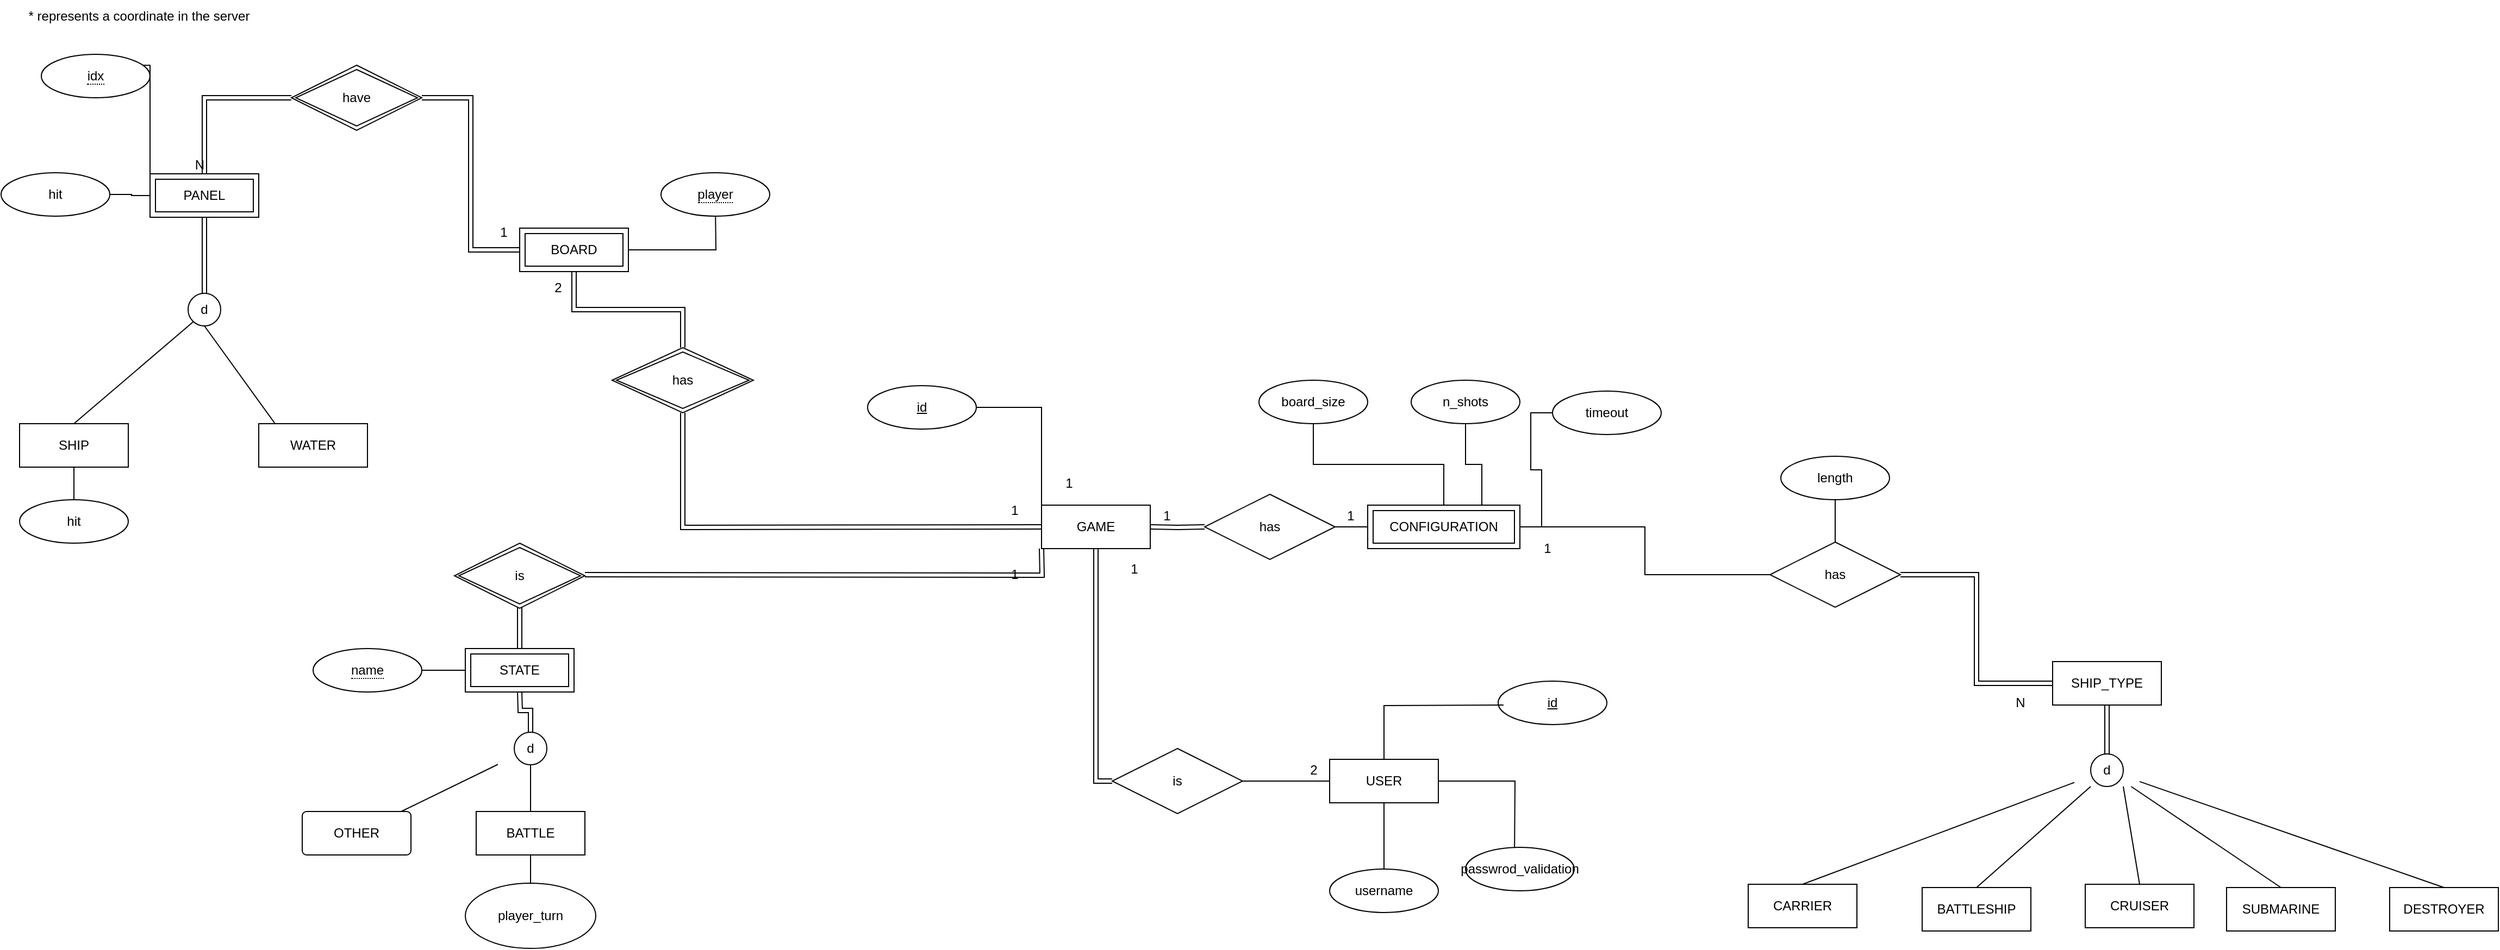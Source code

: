 <mxfile version="15.5.4" type="embed"><diagram id="sa6Q3xUmAi24UDrEMSUv" name="Página-1"><mxGraphModel dx="1155" dy="1689" grid="1" gridSize="10" guides="1" tooltips="1" connect="1" arrows="1" fold="1" page="1" pageScale="1" pageWidth="827" pageHeight="1169" math="0" shadow="0"><root><mxCell id="0"/><mxCell id="1" parent="0"/><mxCell id="XrOO0wk5_OICAEsCVDQP-19" style="edgeStyle=orthogonalEdgeStyle;rounded=0;orthogonalLoop=1;jettySize=auto;html=1;endArrow=none;endFill=0;shape=link;entryX=0;entryY=0.5;entryDx=0;entryDy=0;" parent="1" target="25" edge="1"><mxGeometry relative="1" as="geometry"><mxPoint x="180" y="85" as="sourcePoint"/><mxPoint x="180" y="152" as="targetPoint"/><Array as="points"><mxPoint x="180" y="299"/></Array></mxGeometry></mxCell><mxCell id="XrOO0wk5_OICAEsCVDQP-22" value="1" style="text;html=1;align=center;verticalAlign=middle;resizable=0;points=[];autosize=1;strokeColor=none;fillColor=none;" parent="1" vertex="1"><mxGeometry x="200" y="89" width="30" height="30" as="geometry"/></mxCell><mxCell id="84" style="edgeStyle=orthogonalEdgeStyle;rounded=0;orthogonalLoop=1;jettySize=auto;html=1;endArrow=none;endFill=0;" parent="1" source="24" edge="1"><mxGeometry relative="1" as="geometry"><mxPoint x="565" y="370" as="targetPoint"/></mxGeometry></mxCell><mxCell id="256" style="edgeStyle=orthogonalEdgeStyle;rounded=0;orthogonalLoop=1;jettySize=auto;html=1;endArrow=none;endFill=0;" parent="1" source="24" target="255" edge="1"><mxGeometry relative="1" as="geometry"/></mxCell><mxCell id="24" value="USER" style="whiteSpace=wrap;html=1;align=center;" parent="1" vertex="1"><mxGeometry x="395" y="279" width="100" height="40" as="geometry"/></mxCell><mxCell id="27" style="edgeStyle=orthogonalEdgeStyle;rounded=0;orthogonalLoop=1;jettySize=auto;html=1;endArrow=none;endFill=0;" parent="1" source="25" target="24" edge="1"><mxGeometry relative="1" as="geometry"/></mxCell><mxCell id="25" value="is" style="shape=rhombus;perimeter=rhombusPerimeter;whiteSpace=wrap;html=1;align=center;" parent="1" vertex="1"><mxGeometry x="195" y="269" width="120" height="60" as="geometry"/></mxCell><mxCell id="31" value="2" style="text;html=1;align=center;verticalAlign=middle;resizable=0;points=[];autosize=1;strokeColor=none;fillColor=none;" parent="1" vertex="1"><mxGeometry x="370" y="279" width="20" height="20" as="geometry"/></mxCell><mxCell id="32" value="id" style="ellipse;whiteSpace=wrap;html=1;align=center;fontStyle=4" parent="1" vertex="1"><mxGeometry x="550" y="207" width="100" height="40" as="geometry"/></mxCell><mxCell id="33" style="edgeStyle=orthogonalEdgeStyle;rounded=0;orthogonalLoop=1;jettySize=auto;html=1;endArrow=none;endFill=0;exitX=0.5;exitY=0;exitDx=0;exitDy=0;entryX=0.5;entryY=0;entryDx=0;entryDy=0;" parent="1" target="24" edge="1"><mxGeometry relative="1" as="geometry"><mxPoint x="555" y="229" as="sourcePoint"/><mxPoint x="405" y="309" as="targetPoint"/></mxGeometry></mxCell><mxCell id="188" style="edgeStyle=orthogonalEdgeStyle;rounded=0;orthogonalLoop=1;jettySize=auto;html=1;fontColor=#FFFFFF;endArrow=none;endFill=0;shape=link;" parent="1" target="187" edge="1"><mxGeometry relative="1" as="geometry"><mxPoint x="230" y="65" as="sourcePoint"/></mxGeometry></mxCell><mxCell id="195" style="edgeStyle=orthogonalEdgeStyle;rounded=0;orthogonalLoop=1;jettySize=auto;html=1;endArrow=none;endFill=0;shape=link;" parent="1" target="144" edge="1"><mxGeometry relative="1" as="geometry"><mxPoint x="130" y="65" as="sourcePoint"/></mxGeometry></mxCell><mxCell id="87" style="edgeStyle=orthogonalEdgeStyle;rounded=0;orthogonalLoop=1;jettySize=auto;html=1;entryX=0;entryY=0.5;entryDx=0;entryDy=0;endArrow=none;endFill=0;" parent="1" source="55" target="86" edge="1"><mxGeometry relative="1" as="geometry"/></mxCell><mxCell id="55" value="CONFIGURATION" style="shape=ext;margin=3;double=1;whiteSpace=wrap;html=1;align=center;" parent="1" vertex="1"><mxGeometry x="430" y="45" width="140" height="40" as="geometry"/></mxCell><mxCell id="58" style="edgeStyle=orthogonalEdgeStyle;rounded=0;orthogonalLoop=1;jettySize=auto;html=1;endArrow=none;endFill=0;" parent="1" source="57" target="55" edge="1"><mxGeometry relative="1" as="geometry"/></mxCell><mxCell id="57" value="board_size" style="ellipse;whiteSpace=wrap;html=1;align=center;" parent="1" vertex="1"><mxGeometry x="330" y="-70" width="100" height="40" as="geometry"/></mxCell><mxCell id="61" style="edgeStyle=orthogonalEdgeStyle;rounded=0;orthogonalLoop=1;jettySize=auto;html=1;entryX=0.75;entryY=0;entryDx=0;entryDy=0;endArrow=none;endFill=0;" parent="1" source="59" target="55" edge="1"><mxGeometry relative="1" as="geometry"/></mxCell><mxCell id="59" value="n_shots" style="ellipse;whiteSpace=wrap;html=1;align=center;" parent="1" vertex="1"><mxGeometry x="470" y="-70" width="100" height="40" as="geometry"/></mxCell><mxCell id="63" style="edgeStyle=orthogonalEdgeStyle;rounded=0;orthogonalLoop=1;jettySize=auto;html=1;entryX=1;entryY=0.5;entryDx=0;entryDy=0;endArrow=none;endFill=0;" parent="1" source="62" target="55" edge="1"><mxGeometry relative="1" as="geometry"/></mxCell><mxCell id="62" value="timeout" style="ellipse;whiteSpace=wrap;html=1;align=center;" parent="1" vertex="1"><mxGeometry x="600" y="-60" width="100" height="40" as="geometry"/></mxCell><mxCell id="67" value="CARRIER" style="whiteSpace=wrap;html=1;align=center;" parent="1" vertex="1"><mxGeometry x="780" y="394" width="100" height="40" as="geometry"/></mxCell><mxCell id="68" value="" style="ellipse;whiteSpace=wrap;html=1;" parent="1" vertex="1"><mxGeometry x="1095" y="274" width="30" height="30" as="geometry"/></mxCell><mxCell id="69" value="d" style="text;html=1;strokeColor=none;fillColor=none;align=center;verticalAlign=middle;whiteSpace=wrap;rounded=0;" parent="1" vertex="1"><mxGeometry x="1080" y="274" width="60" height="30" as="geometry"/></mxCell><mxCell id="70" value="" style="endArrow=none;html=1;rounded=0;exitX=0.5;exitY=0;exitDx=0;exitDy=0;" parent="1" source="67" target="69" edge="1"><mxGeometry relative="1" as="geometry"><mxPoint x="1275" y="530" as="sourcePoint"/><mxPoint x="980" y="300" as="targetPoint"/></mxGeometry></mxCell><mxCell id="71" value="BATTLESHIP" style="whiteSpace=wrap;html=1;align=center;" parent="1" vertex="1"><mxGeometry x="940" y="397" width="100" height="40" as="geometry"/></mxCell><mxCell id="72" value="CRUISER" style="whiteSpace=wrap;html=1;align=center;" parent="1" vertex="1"><mxGeometry x="1090" y="394" width="100" height="40" as="geometry"/></mxCell><mxCell id="73" value="" style="endArrow=none;html=1;rounded=0;exitX=0.5;exitY=0;exitDx=0;exitDy=0;entryX=0.25;entryY=1;entryDx=0;entryDy=0;" parent="1" source="71" target="69" edge="1"><mxGeometry relative="1" as="geometry"><mxPoint x="840" y="404" as="sourcePoint"/><mxPoint x="1000" y="299" as="targetPoint"/></mxGeometry></mxCell><mxCell id="74" value="" style="endArrow=none;html=1;rounded=0;exitX=0.5;exitY=0;exitDx=0;exitDy=0;entryX=0.75;entryY=1;entryDx=0;entryDy=0;" parent="1" source="72" target="69" edge="1"><mxGeometry relative="1" as="geometry"><mxPoint x="840" y="404" as="sourcePoint"/><mxPoint x="990" y="310" as="targetPoint"/></mxGeometry></mxCell><mxCell id="77" value="DESTROYER" style="whiteSpace=wrap;html=1;align=center;" parent="1" vertex="1"><mxGeometry x="1370" y="397" width="100" height="40" as="geometry"/></mxCell><mxCell id="78" value="SUBMARINE" style="whiteSpace=wrap;html=1;align=center;" parent="1" vertex="1"><mxGeometry x="1220" y="397" width="100" height="40" as="geometry"/></mxCell><mxCell id="79" value="" style="endArrow=none;html=1;rounded=0;exitX=0.5;exitY=0;exitDx=0;exitDy=0;" parent="1" source="78" target="69" edge="1"><mxGeometry relative="1" as="geometry"><mxPoint x="1120" y="407" as="sourcePoint"/><mxPoint x="1270" y="307" as="targetPoint"/></mxGeometry></mxCell><mxCell id="80" value="" style="endArrow=none;html=1;rounded=0;exitX=0.5;exitY=0;exitDx=0;exitDy=0;" parent="1" source="77" target="69" edge="1"><mxGeometry relative="1" as="geometry"><mxPoint x="1120" y="407" as="sourcePoint"/><mxPoint x="1285" y="307" as="targetPoint"/></mxGeometry></mxCell><mxCell id="83" value="passwrod_validation" style="ellipse;whiteSpace=wrap;html=1;align=center;fontStyle=0" parent="1" vertex="1"><mxGeometry x="520" y="360" width="100" height="40" as="geometry"/></mxCell><mxCell id="250" style="edgeStyle=orthogonalEdgeStyle;shape=link;rounded=0;orthogonalLoop=1;jettySize=auto;html=1;entryX=0;entryY=0.5;entryDx=0;entryDy=0;endArrow=none;endFill=0;" parent="1" source="86" target="244" edge="1"><mxGeometry relative="1" as="geometry"/></mxCell><mxCell id="86" value="has" style="shape=rhombus;perimeter=rhombusPerimeter;whiteSpace=wrap;html=1;align=center;" parent="1" vertex="1"><mxGeometry x="800" y="79" width="120" height="60" as="geometry"/></mxCell><mxCell id="89" value="1" style="text;html=1;align=center;verticalAlign=middle;resizable=0;points=[];autosize=1;strokeColor=none;fillColor=none;" parent="1" vertex="1"><mxGeometry x="580" y="70" width="30" height="30" as="geometry"/></mxCell><mxCell id="90" value="N" style="text;html=1;align=center;verticalAlign=middle;resizable=0;points=[];autosize=1;strokeColor=none;fillColor=none;" parent="1" vertex="1"><mxGeometry x="1020" y="217" width="20" height="20" as="geometry"/></mxCell><mxCell id="92" style="edgeStyle=orthogonalEdgeStyle;rounded=0;orthogonalLoop=1;jettySize=auto;html=1;endArrow=none;endFill=0;" parent="1" source="91" target="86" edge="1"><mxGeometry relative="1" as="geometry"/></mxCell><mxCell id="91" value="length" style="ellipse;whiteSpace=wrap;html=1;align=center;" parent="1" vertex="1"><mxGeometry x="810" width="100" height="40" as="geometry"/></mxCell><mxCell id="117" style="edgeStyle=orthogonalEdgeStyle;rounded=0;orthogonalLoop=1;jettySize=auto;html=1;entryX=1;entryY=0.5;entryDx=0;entryDy=0;endArrow=none;endFill=0;shape=link;" parent="1" source="93" target="116" edge="1"><mxGeometry relative="1" as="geometry"/></mxCell><mxCell id="162" style="edgeStyle=orthogonalEdgeStyle;rounded=0;orthogonalLoop=1;jettySize=auto;html=1;entryX=0.5;entryY=0;entryDx=0;entryDy=0;endArrow=none;endFill=0;shape=link;" parent="1" source="93" target="144" edge="1"><mxGeometry relative="1" as="geometry"><mxPoint x="-190" y="-190" as="targetPoint"/></mxGeometry></mxCell><mxCell id="228" style="edgeStyle=orthogonalEdgeStyle;rounded=0;orthogonalLoop=1;jettySize=auto;html=1;endArrow=none;endFill=0;" parent="1" source="93" edge="1"><mxGeometry relative="1" as="geometry"><mxPoint x="-170" y="-230" as="targetPoint"/></mxGeometry></mxCell><mxCell id="93" value="BOARD" style="shape=ext;margin=3;double=1;whiteSpace=wrap;html=1;align=center;" parent="1" vertex="1"><mxGeometry x="-350" y="-210" width="100" height="40" as="geometry"/></mxCell><mxCell id="99" value="2" style="text;html=1;align=center;verticalAlign=middle;resizable=0;points=[];autosize=1;strokeColor=none;fillColor=none;" parent="1" vertex="1"><mxGeometry x="-325" y="-165" width="20" height="20" as="geometry"/></mxCell><mxCell id="273" style="edgeStyle=orthogonalEdgeStyle;rounded=0;orthogonalLoop=1;jettySize=auto;html=1;endArrow=none;endFill=0;" parent="1" source="100" edge="1"><mxGeometry relative="1" as="geometry"><mxPoint x="-720.0" y="-359.941" as="targetPoint"/><Array as="points"><mxPoint x="-690" y="-360"/></Array></mxGeometry></mxCell><mxCell id="100" value="PANEL" style="shape=ext;margin=3;double=1;whiteSpace=wrap;html=1;align=center;" parent="1" vertex="1"><mxGeometry x="-690" y="-260" width="100" height="40" as="geometry"/></mxCell><mxCell id="101" value="WATER" style="whiteSpace=wrap;html=1;align=center;" parent="1" vertex="1"><mxGeometry x="-590" y="-30" width="100" height="40" as="geometry"/></mxCell><mxCell id="102" value="" style="ellipse;whiteSpace=wrap;html=1;" parent="1" vertex="1"><mxGeometry x="-655" y="-150" width="30" height="30" as="geometry"/></mxCell><mxCell id="103" value="d" style="text;html=1;strokeColor=none;fillColor=none;align=center;verticalAlign=middle;whiteSpace=wrap;rounded=0;" parent="1" vertex="1"><mxGeometry x="-670" y="-150" width="60" height="30" as="geometry"/></mxCell><mxCell id="104" value="" style="endArrow=none;html=1;rounded=0;exitX=0.5;exitY=0;exitDx=0;exitDy=0;" parent="1" edge="1"><mxGeometry relative="1" as="geometry"><mxPoint x="-760" y="-30" as="sourcePoint"/><mxPoint x="-650" y="-124" as="targetPoint"/></mxGeometry></mxCell><mxCell id="105" value="SHIP" style="whiteSpace=wrap;html=1;align=center;" parent="1" vertex="1"><mxGeometry x="-810" y="-30" width="100" height="40" as="geometry"/></mxCell><mxCell id="107" value="" style="endArrow=none;html=1;rounded=0;exitX=0.5;exitY=0;exitDx=0;exitDy=0;entryX=0.5;entryY=1;entryDx=0;entryDy=0;" parent="1" target="103" edge="1"><mxGeometry relative="1" as="geometry"><mxPoint x="-575" y="-30" as="sourcePoint"/><mxPoint x="-630" y="-125" as="targetPoint"/></mxGeometry></mxCell><mxCell id="112" value="" style="shape=link;html=1;rounded=0;" parent="1" source="100" target="103" edge="1"><mxGeometry relative="1" as="geometry"><mxPoint x="-650" y="-340" as="sourcePoint"/><mxPoint x="-490" y="-340" as="targetPoint"/></mxGeometry></mxCell><mxCell id="114" value="N" style="resizable=0;html=1;align=right;verticalAlign=bottom;" parent="112" connectable="0" vertex="1"><mxGeometry x="1" relative="1" as="geometry"><mxPoint y="-110" as="offset"/></mxGeometry></mxCell><mxCell id="118" style="edgeStyle=orthogonalEdgeStyle;rounded=0;orthogonalLoop=1;jettySize=auto;html=1;endArrow=none;endFill=0;shape=link;" parent="1" source="116" target="100" edge="1"><mxGeometry relative="1" as="geometry"/></mxCell><mxCell id="116" value="have" style="shape=rhombus;double=1;perimeter=rhombusPerimeter;whiteSpace=wrap;html=1;align=center;" parent="1" vertex="1"><mxGeometry x="-560" y="-360" width="120" height="60" as="geometry"/></mxCell><mxCell id="119" value="1" style="text;html=1;align=center;verticalAlign=middle;resizable=0;points=[];autosize=1;strokeColor=none;fillColor=none;" parent="1" vertex="1"><mxGeometry x="-380" y="-221" width="30" height="30" as="geometry"/></mxCell><mxCell id="121" style="edgeStyle=orthogonalEdgeStyle;rounded=0;orthogonalLoop=1;jettySize=auto;html=1;entryX=0;entryY=0.5;entryDx=0;entryDy=0;endArrow=none;endFill=0;" parent="1" source="120" target="100" edge="1"><mxGeometry relative="1" as="geometry"/></mxCell><mxCell id="120" value="hit" style="ellipse;whiteSpace=wrap;html=1;align=center;" parent="1" vertex="1"><mxGeometry x="-827" y="-261" width="100" height="40" as="geometry"/></mxCell><mxCell id="125" value="* represents a coordinate in the server" style="text;html=1;strokeColor=none;fillColor=none;align=center;verticalAlign=middle;whiteSpace=wrap;rounded=0;" parent="1" vertex="1"><mxGeometry x="-820" y="-420" width="240" height="30" as="geometry"/></mxCell><mxCell id="144" value="has" style="shape=rhombus;double=1;perimeter=rhombusPerimeter;whiteSpace=wrap;html=1;align=center;" parent="1" vertex="1"><mxGeometry x="-265" y="-100" width="130" height="60" as="geometry"/></mxCell><mxCell id="189" style="edgeStyle=orthogonalEdgeStyle;rounded=0;orthogonalLoop=1;jettySize=auto;html=1;entryX=0;entryY=0.5;entryDx=0;entryDy=0;fontColor=#FFFFFF;endArrow=none;endFill=0;" parent="1" source="187" target="55" edge="1"><mxGeometry relative="1" as="geometry"/></mxCell><mxCell id="187" value="has" style="shape=rhombus;perimeter=rhombusPerimeter;whiteSpace=wrap;html=1;align=center;" parent="1" vertex="1"><mxGeometry x="280" y="35" width="120" height="60" as="geometry"/></mxCell><mxCell id="190" value="1" style="text;html=1;align=center;verticalAlign=middle;resizable=0;points=[];autosize=1;strokeColor=none;fillColor=none;" parent="1" vertex="1"><mxGeometry x="230" y="40" width="30" height="30" as="geometry"/></mxCell><mxCell id="191" value="1" style="text;html=1;align=center;verticalAlign=middle;resizable=0;points=[];autosize=1;strokeColor=none;fillColor=none;" parent="1" vertex="1"><mxGeometry x="399" y="40" width="30" height="30" as="geometry"/></mxCell><mxCell id="196" value="1" style="text;html=1;align=center;verticalAlign=middle;resizable=0;points=[];autosize=1;strokeColor=none;fillColor=none;" parent="1" vertex="1"><mxGeometry x="90" y="35" width="30" height="30" as="geometry"/></mxCell><mxCell id="203" value="1" style="text;html=1;align=center;verticalAlign=middle;resizable=0;points=[];autosize=1;strokeColor=none;fillColor=none;" parent="1" vertex="1"><mxGeometry x="140" y="10" width="30" height="30" as="geometry"/></mxCell><mxCell id="211" style="edgeStyle=orthogonalEdgeStyle;rounded=0;orthogonalLoop=1;jettySize=auto;html=1;endArrow=none;endFill=0;shape=link;" parent="1" edge="1"><mxGeometry relative="1" as="geometry"><mxPoint x="-350" y="177" as="sourcePoint"/><mxPoint x="-350" y="139" as="targetPoint"/></mxGeometry></mxCell><mxCell id="212" style="edgeStyle=orthogonalEdgeStyle;shape=link;rounded=0;orthogonalLoop=1;jettySize=auto;html=1;entryX=0;entryY=1;entryDx=0;entryDy=0;endArrow=none;endFill=0;" parent="1" edge="1"><mxGeometry relative="1" as="geometry"><mxPoint x="130" y="85" as="targetPoint"/><mxPoint x="-290" y="109" as="sourcePoint"/></mxGeometry></mxCell><mxCell id="215" value="" style="ellipse;whiteSpace=wrap;html=1;" parent="1" vertex="1"><mxGeometry x="-355" y="254" width="30" height="30" as="geometry"/></mxCell><mxCell id="226" style="edgeStyle=orthogonalEdgeStyle;rounded=0;orthogonalLoop=1;jettySize=auto;html=1;entryX=0.5;entryY=1;entryDx=0;entryDy=0;endArrow=none;endFill=0;shape=link;" parent="1" source="216" edge="1"><mxGeometry relative="1" as="geometry"><mxPoint x="-350" y="217" as="targetPoint"/></mxGeometry></mxCell><mxCell id="216" value="d" style="text;html=1;strokeColor=none;fillColor=none;align=center;verticalAlign=middle;whiteSpace=wrap;rounded=0;" parent="1" vertex="1"><mxGeometry x="-370" y="254" width="60" height="30" as="geometry"/></mxCell><mxCell id="269" value="" style="edgeStyle=orthogonalEdgeStyle;rounded=0;orthogonalLoop=1;jettySize=auto;html=1;endArrow=none;endFill=0;" parent="1" source="218" target="268" edge="1"><mxGeometry relative="1" as="geometry"/></mxCell><mxCell id="218" value="BATTLE" style="whiteSpace=wrap;html=1;align=center;" parent="1" vertex="1"><mxGeometry x="-390" y="327" width="100" height="40" as="geometry"/></mxCell><mxCell id="220" value="" style="endArrow=none;html=1;rounded=0;exitX=0.5;exitY=0;exitDx=0;exitDy=0;" parent="1" source="218" target="216" edge="1"><mxGeometry relative="1" as="geometry"><mxPoint x="-610" y="407" as="sourcePoint"/><mxPoint x="-340" y="307" as="targetPoint"/></mxGeometry></mxCell><mxCell id="234" value="1" style="text;html=1;align=center;verticalAlign=middle;resizable=0;points=[];autosize=1;strokeColor=none;fillColor=none;" parent="1" vertex="1"><mxGeometry x="90" y="94" width="30" height="30" as="geometry"/></mxCell><mxCell id="245" style="edgeStyle=orthogonalEdgeStyle;rounded=0;orthogonalLoop=1;jettySize=auto;html=1;endArrow=none;endFill=0;shape=link;" parent="1" source="244" target="69" edge="1"><mxGeometry relative="1" as="geometry"/></mxCell><mxCell id="244" value="SHIP_TYPE" style="whiteSpace=wrap;html=1;align=center;" parent="1" vertex="1"><mxGeometry x="1060" y="189" width="100" height="40" as="geometry"/></mxCell><mxCell id="252" value="GAME" style="whiteSpace=wrap;html=1;align=center;" parent="1" vertex="1"><mxGeometry x="130" y="45" width="100" height="40" as="geometry"/></mxCell><mxCell id="254" style="edgeStyle=orthogonalEdgeStyle;rounded=0;orthogonalLoop=1;jettySize=auto;html=1;entryX=0;entryY=0;entryDx=0;entryDy=0;endArrow=none;endFill=0;" parent="1" source="253" target="252" edge="1"><mxGeometry relative="1" as="geometry"/></mxCell><mxCell id="253" value="id" style="ellipse;whiteSpace=wrap;html=1;align=center;fontStyle=4" parent="1" vertex="1"><mxGeometry x="-30" y="-65" width="100" height="40" as="geometry"/></mxCell><mxCell id="255" value="username" style="ellipse;whiteSpace=wrap;html=1;align=center;fontStyle=0" parent="1" vertex="1"><mxGeometry x="395" y="380" width="100" height="40" as="geometry"/></mxCell><mxCell id="268" value="player_turn" style="ellipse;whiteSpace=wrap;html=1;" parent="1" vertex="1"><mxGeometry x="-400" y="393" width="120" height="60" as="geometry"/></mxCell><mxCell id="270" value="&lt;span style=&quot;border-bottom: 1px dotted&quot;&gt;player&lt;/span&gt;" style="ellipse;whiteSpace=wrap;html=1;align=center;" parent="1" vertex="1"><mxGeometry x="-220" y="-261" width="100" height="40" as="geometry"/></mxCell><mxCell id="272" style="edgeStyle=orthogonalEdgeStyle;rounded=0;orthogonalLoop=1;jettySize=auto;html=1;endArrow=none;endFill=0;" parent="1" source="271" target="105" edge="1"><mxGeometry relative="1" as="geometry"/></mxCell><mxCell id="271" value="hit" style="ellipse;whiteSpace=wrap;html=1;align=center;" parent="1" vertex="1"><mxGeometry x="-810" y="40" width="100" height="40" as="geometry"/></mxCell><mxCell id="275" value="&lt;span style=&quot;border-bottom: 1px dotted&quot;&gt;idx&lt;/span&gt;" style="ellipse;whiteSpace=wrap;html=1;align=center;" parent="1" vertex="1"><mxGeometry x="-790" y="-370" width="100" height="40" as="geometry"/></mxCell><mxCell id="276" value="STATE" style="shape=ext;margin=3;double=1;whiteSpace=wrap;html=1;align=center;" parent="1" vertex="1"><mxGeometry x="-400" y="177" width="100" height="40" as="geometry"/></mxCell><mxCell id="278" style="edgeStyle=orthogonalEdgeStyle;rounded=0;orthogonalLoop=1;jettySize=auto;html=1;endArrow=none;endFill=0;" parent="1" source="277" target="276" edge="1"><mxGeometry relative="1" as="geometry"/></mxCell><mxCell id="277" value="&lt;span style=&quot;border-bottom: 1px dotted&quot;&gt;name&lt;/span&gt;" style="ellipse;whiteSpace=wrap;html=1;align=center;" parent="1" vertex="1"><mxGeometry x="-540" y="177" width="100" height="40" as="geometry"/></mxCell><mxCell id="279" value="is" style="shape=rhombus;double=1;perimeter=rhombusPerimeter;whiteSpace=wrap;html=1;align=center;" parent="1" vertex="1"><mxGeometry x="-410" y="80" width="120" height="60" as="geometry"/></mxCell><mxCell id="283" value="OTHER" style="rounded=1;arcSize=10;whiteSpace=wrap;html=1;align=center;" vertex="1" parent="1"><mxGeometry x="-550" y="327" width="100" height="40" as="geometry"/></mxCell><mxCell id="284" value="" style="endArrow=none;html=1;rounded=0;" edge="1" parent="1" source="283" target="216"><mxGeometry width="50" height="50" relative="1" as="geometry"><mxPoint x="-430" y="320" as="sourcePoint"/><mxPoint x="-380" y="270" as="targetPoint"/></mxGeometry></mxCell></root></mxGraphModel></diagram></mxfile>